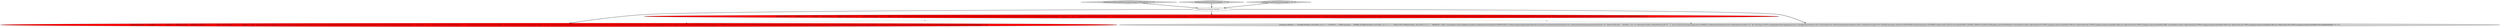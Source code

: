 digraph {
5 [style = filled, label = "testExpressionFilteringAndGroupingOnStringCastToNumber['0', '0', '1']", fillcolor = lightgray, shape = diamond image = "AAA0AAABBB3BBB"];
4 [style = filled, label = "testExpressionFilteringAndGrouping['0', '1', '0']", fillcolor = lightgray, shape = diamond image = "AAA0AAABBB2BBB"];
2 [style = filled, label = "testExpressionFilteringAndGrouping['1', '0', '0']", fillcolor = lightgray, shape = diamond image = "AAA0AAABBB1BBB"];
1 [style = filled, label = "cannotVectorize()@@@3@@@['1', '1', '1']", fillcolor = white, shape = ellipse image = "AAA0AAABBB1BBB"];
3 [style = filled, label = "testQuery(\"SELECT\" + \" FLOOR(m1 / 2) * 2,\" + \" COUNT(*)\" + \"FROM druid.foo\" + \"WHERE FLOOR(m1 / 2) * 2 > -1\" + \"GROUP BY FLOOR(m1 / 2) * 2\" + \"ORDER BY 1 DESC\",ImmutableList.of(GroupByQuery.builder().setDataSource(CalciteTests.DATASOURCE1).setInterval(querySegmentSpec(Filtration.eternity())).setGranularity(Granularities.ALL).setVirtualColumns(expressionVirtualColumn(\"v0\",\"(floor((\"m1\" / 2)) * 2)\",ValueType.FLOAT)).setDimFilter(bound(\"v0\",\"-1\",null,true,false,null,StringComparators.NUMERIC)).setDimensions(dimensions(new DefaultDimensionSpec(\"v0\",\"d0\",ValueType.FLOAT))).setAggregatorSpecs(aggregators(new CountAggregatorFactory(\"a0\"))).setLimitSpec(DefaultLimitSpec.builder().orderBy(new OrderByColumnSpec(\"d0\",OrderByColumnSpec.Direction.DESCENDING,StringComparators.NUMERIC)).build()).setContext(QUERY_CONTEXT_DEFAULT).build()),ImmutableList.of(new Object((((edu.fdu.CPPDG.tinypdg.pe.ExpressionInfo@a728fe,new Object((((edu.fdu.CPPDG.tinypdg.pe.ExpressionInfo@a72903,new Object((((edu.fdu.CPPDG.tinypdg.pe.ExpressionInfo@a72908,new Object((((edu.fdu.CPPDG.tinypdg.pe.ExpressionInfo@a7290d))@@@4@@@['0', '1', '0']", fillcolor = red, shape = ellipse image = "AAA1AAABBB2BBB"];
6 [style = filled, label = "testQuery(\"SELECT\" + \" FLOOR(CAST(dim1 AS FLOAT) / 2) * 2,\" + \" COUNT(*)\" + \"FROM druid.foo\" + \"WHERE FLOOR(CAST(dim1 AS FLOAT) / 2) * 2 > -1\" + \"GROUP BY FLOOR(CAST(dim1 AS FLOAT) / 2) * 2\" + \"ORDER BY 1 DESC\",ImmutableList.of(GroupByQuery.builder().setDataSource(CalciteTests.DATASOURCE1).setInterval(querySegmentSpec(Filtration.eternity())).setGranularity(Granularities.ALL).setVirtualColumns(expressionVirtualColumn(\"v0\",\"(floor((CAST(\"dim1\", 'DOUBLE') / 2)) * 2)\",ValueType.FLOAT)).setDimFilter(bound(\"v0\",\"-1\",null,true,false,null,StringComparators.NUMERIC)).setDimensions(dimensions(new DefaultDimensionSpec(\"v0\",\"d0\",ValueType.FLOAT))).setAggregatorSpecs(aggregators(new CountAggregatorFactory(\"a0\"))).setLimitSpec(new DefaultLimitSpec(ImmutableList.of(new OrderByColumnSpec(\"d0\",OrderByColumnSpec.Direction.DESCENDING,StringComparators.NUMERIC)),Integer.MAX_VALUE)).setContext(QUERY_CONTEXT_DEFAULT).build()),NullHandling.replaceWithDefault()? ImmutableList.of(new Object((((edu.fdu.CPPDG.tinypdg.pe.ExpressionInfo@a72985,new Object((((edu.fdu.CPPDG.tinypdg.pe.ExpressionInfo@a7298a,new Object((((edu.fdu.CPPDG.tinypdg.pe.ExpressionInfo@a7298f): ImmutableList.of(new Object((((edu.fdu.CPPDG.tinypdg.pe.ExpressionInfo@a72997,new Object((((edu.fdu.CPPDG.tinypdg.pe.ExpressionInfo@a7299c,new Object((((edu.fdu.CPPDG.tinypdg.pe.ExpressionInfo@a729a1))@@@4@@@['0', '0', '1']", fillcolor = lightgray, shape = ellipse image = "AAA0AAABBB3BBB"];
0 [style = filled, label = "testQuery(\"SELECT\" + \" FLOOR(m1 / 2) * 2,\" + \" COUNT(*)\" + \"FROM druid.foo\" + \"WHERE FLOOR(m1 / 2) * 2 > -1\" + \"GROUP BY FLOOR(m1 / 2) * 2\" + \"ORDER BY 1 DESC\",ImmutableList.of(GroupByQuery.builder().setDataSource(CalciteTests.DATASOURCE1).setInterval(querySegmentSpec(Filtration.eternity())).setGranularity(Granularities.ALL).setVirtualColumns(expressionVirtualColumn(\"v0\",\"(floor((\"m1\" / 2)) * 2)\",ValueType.FLOAT)).setDimFilter(bound(\"v0\",\"-1\",null,true,false,null,StringComparators.NUMERIC)).setDimensions(dimensions(new DefaultDimensionSpec(\"v0\",\"d0\",ValueType.FLOAT))).setAggregatorSpecs(aggregators(new CountAggregatorFactory(\"a0\"))).setLimitSpec(new DefaultLimitSpec(ImmutableList.of(new OrderByColumnSpec(\"d0\",OrderByColumnSpec.Direction.DESCENDING,StringComparators.NUMERIC)),Integer.MAX_VALUE)).setContext(QUERY_CONTEXT_DEFAULT).build()),ImmutableList.of(new Object((((edu.fdu.CPPDG.tinypdg.pe.ExpressionInfo@a7287c,new Object((((edu.fdu.CPPDG.tinypdg.pe.ExpressionInfo@a72881,new Object((((edu.fdu.CPPDG.tinypdg.pe.ExpressionInfo@a72886,new Object((((edu.fdu.CPPDG.tinypdg.pe.ExpressionInfo@a7288b))@@@4@@@['1', '0', '0']", fillcolor = red, shape = ellipse image = "AAA1AAABBB1BBB"];
1->3 [style = bold, label=""];
5->1 [style = bold, label=""];
4->1 [style = bold, label=""];
1->6 [style = bold, label=""];
0->3 [style = dashed, label="0"];
1->0 [style = bold, label=""];
2->1 [style = bold, label=""];
0->6 [style = dashed, label="0"];
}
